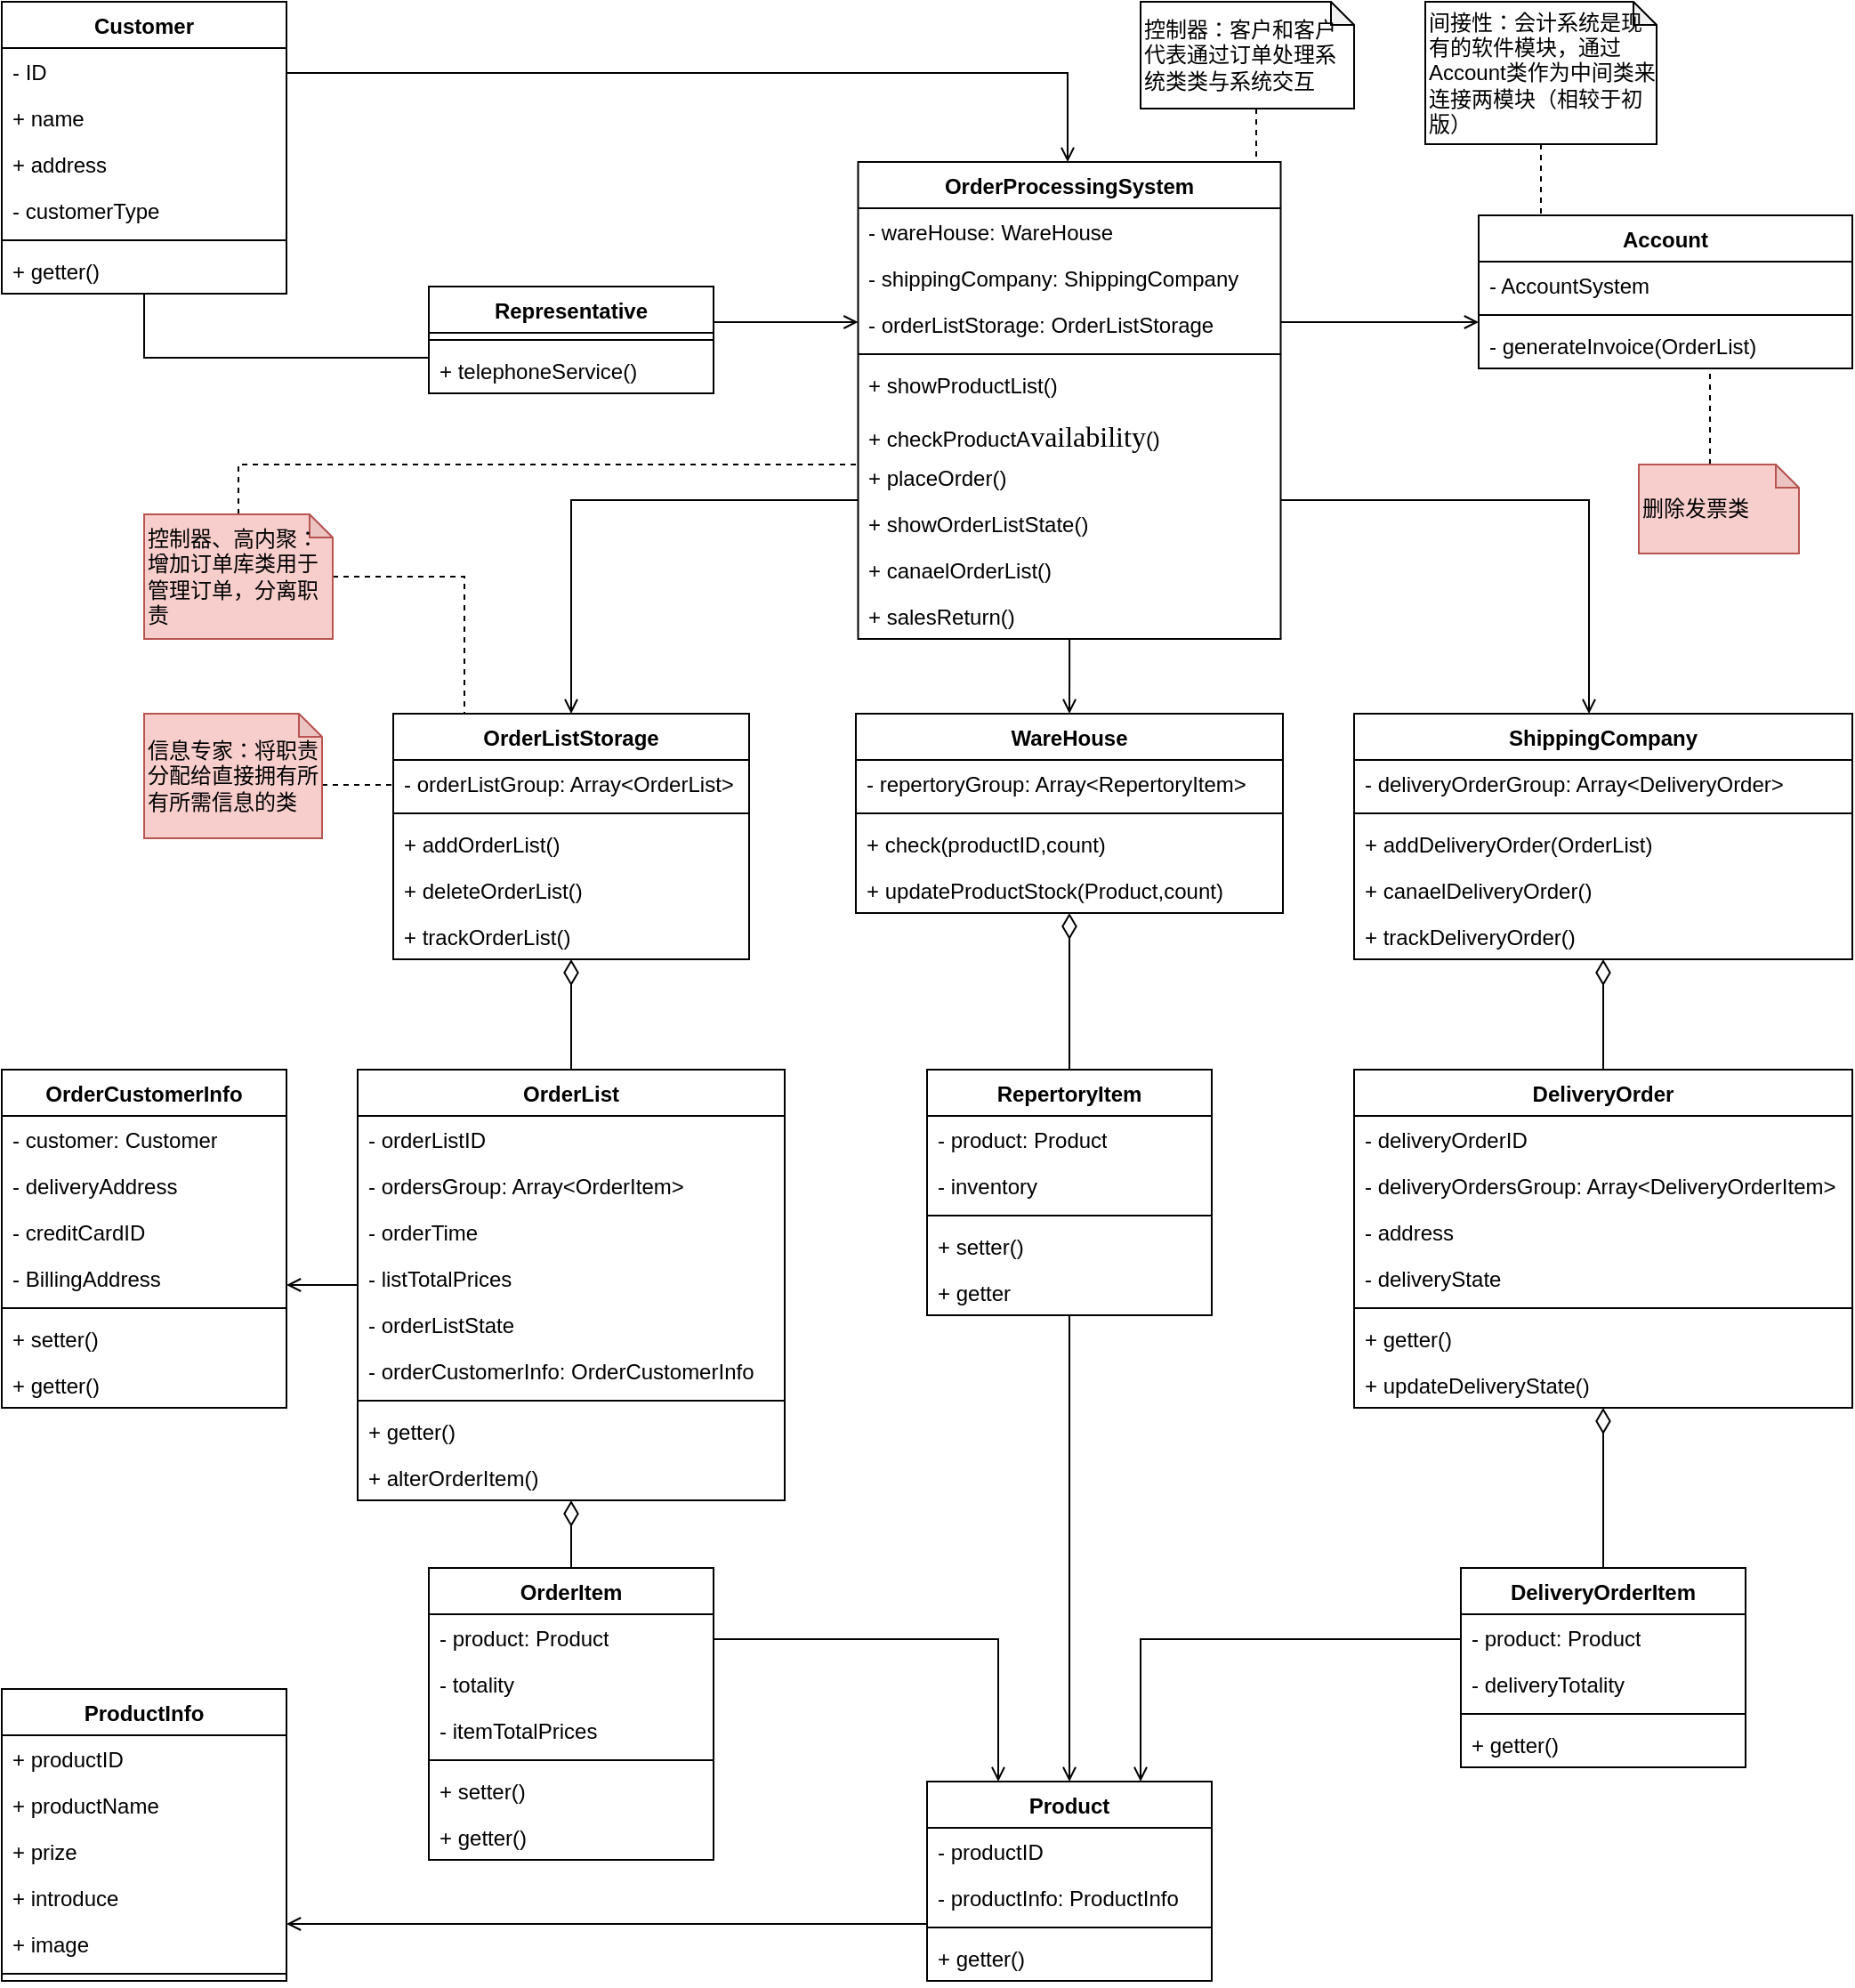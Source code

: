 <mxfile version="24.4.0" type="github">
  <diagram name="第 1 页" id="v9svsVmcO8N4FOGuuTbN">
    <mxGraphModel dx="1737" dy="948" grid="1" gridSize="10" guides="1" tooltips="1" connect="1" arrows="1" fold="1" page="1" pageScale="1" pageWidth="827" pageHeight="1169" math="0" shadow="0">
      <root>
        <mxCell id="0" />
        <mxCell id="1" parent="0" />
        <mxCell id="xuJ9BlfBvtNkO1Lh41zS-1" style="edgeStyle=orthogonalEdgeStyle;rounded=0;orthogonalLoop=1;jettySize=auto;html=1;endArrow=none;endFill=0;" parent="1" source="xuJ9BlfBvtNkO1Lh41zS-3" target="xuJ9BlfBvtNkO1Lh41zS-11" edge="1">
          <mxGeometry relative="1" as="geometry">
            <Array as="points">
              <mxPoint x="320" y="220" />
            </Array>
          </mxGeometry>
        </mxCell>
        <mxCell id="-KnkxOnLY3eX2Sgod2eS-25" style="edgeStyle=orthogonalEdgeStyle;rounded=0;orthogonalLoop=1;jettySize=auto;html=1;endArrow=open;endFill=0;" parent="1" source="xuJ9BlfBvtNkO1Lh41zS-3" target="xuJ9BlfBvtNkO1Lh41zS-102" edge="1">
          <mxGeometry relative="1" as="geometry">
            <Array as="points">
              <mxPoint x="839" y="60" />
            </Array>
          </mxGeometry>
        </mxCell>
        <mxCell id="xuJ9BlfBvtNkO1Lh41zS-3" value="Customer" style="swimlane;fontStyle=1;align=center;verticalAlign=top;childLayout=stackLayout;horizontal=1;startSize=26;horizontalStack=0;resizeParent=1;resizeParentMax=0;resizeLast=0;collapsible=1;marginBottom=0;whiteSpace=wrap;html=1;" parent="1" vertex="1">
          <mxGeometry x="240" y="20" width="160" height="164" as="geometry" />
        </mxCell>
        <mxCell id="xuJ9BlfBvtNkO1Lh41zS-4" value="- ID" style="text;strokeColor=none;fillColor=none;align=left;verticalAlign=top;spacingLeft=4;spacingRight=4;overflow=hidden;rotatable=0;points=[[0,0.5],[1,0.5]];portConstraint=eastwest;whiteSpace=wrap;html=1;" parent="xuJ9BlfBvtNkO1Lh41zS-3" vertex="1">
          <mxGeometry y="26" width="160" height="26" as="geometry" />
        </mxCell>
        <mxCell id="xuJ9BlfBvtNkO1Lh41zS-5" value="+ name" style="text;strokeColor=none;fillColor=none;align=left;verticalAlign=top;spacingLeft=4;spacingRight=4;overflow=hidden;rotatable=0;points=[[0,0.5],[1,0.5]];portConstraint=eastwest;whiteSpace=wrap;html=1;" parent="xuJ9BlfBvtNkO1Lh41zS-3" vertex="1">
          <mxGeometry y="52" width="160" height="26" as="geometry" />
        </mxCell>
        <mxCell id="xuJ9BlfBvtNkO1Lh41zS-6" value="+ address" style="text;strokeColor=none;fillColor=none;align=left;verticalAlign=top;spacingLeft=4;spacingRight=4;overflow=hidden;rotatable=0;points=[[0,0.5],[1,0.5]];portConstraint=eastwest;whiteSpace=wrap;html=1;" parent="xuJ9BlfBvtNkO1Lh41zS-3" vertex="1">
          <mxGeometry y="78" width="160" height="26" as="geometry" />
        </mxCell>
        <mxCell id="xuJ9BlfBvtNkO1Lh41zS-7" value="- customerType" style="text;strokeColor=none;fillColor=none;align=left;verticalAlign=top;spacingLeft=4;spacingRight=4;overflow=hidden;rotatable=0;points=[[0,0.5],[1,0.5]];portConstraint=eastwest;whiteSpace=wrap;html=1;" parent="xuJ9BlfBvtNkO1Lh41zS-3" vertex="1">
          <mxGeometry y="104" width="160" height="26" as="geometry" />
        </mxCell>
        <mxCell id="xuJ9BlfBvtNkO1Lh41zS-8" value="" style="line;strokeWidth=1;fillColor=none;align=left;verticalAlign=middle;spacingTop=-1;spacingLeft=3;spacingRight=3;rotatable=0;labelPosition=right;points=[];portConstraint=eastwest;strokeColor=inherit;" parent="xuJ9BlfBvtNkO1Lh41zS-3" vertex="1">
          <mxGeometry y="130" width="160" height="8" as="geometry" />
        </mxCell>
        <mxCell id="xuJ9BlfBvtNkO1Lh41zS-9" value="+ getter()" style="text;strokeColor=none;fillColor=none;align=left;verticalAlign=top;spacingLeft=4;spacingRight=4;overflow=hidden;rotatable=0;points=[[0,0.5],[1,0.5]];portConstraint=eastwest;whiteSpace=wrap;html=1;" parent="xuJ9BlfBvtNkO1Lh41zS-3" vertex="1">
          <mxGeometry y="138" width="160" height="26" as="geometry" />
        </mxCell>
        <mxCell id="xuJ9BlfBvtNkO1Lh41zS-10" style="edgeStyle=orthogonalEdgeStyle;rounded=0;orthogonalLoop=1;jettySize=auto;html=1;endArrow=open;endFill=0;" parent="1" source="xuJ9BlfBvtNkO1Lh41zS-11" target="xuJ9BlfBvtNkO1Lh41zS-102" edge="1">
          <mxGeometry relative="1" as="geometry">
            <Array as="points">
              <mxPoint x="690" y="200" />
              <mxPoint x="690" y="200" />
            </Array>
          </mxGeometry>
        </mxCell>
        <mxCell id="xuJ9BlfBvtNkO1Lh41zS-11" value="Representative" style="swimlane;fontStyle=1;align=center;verticalAlign=top;childLayout=stackLayout;horizontal=1;startSize=26;horizontalStack=0;resizeParent=1;resizeParentMax=0;resizeLast=0;collapsible=1;marginBottom=0;whiteSpace=wrap;html=1;" parent="1" vertex="1">
          <mxGeometry x="480" y="180" width="160" height="60" as="geometry" />
        </mxCell>
        <mxCell id="xuJ9BlfBvtNkO1Lh41zS-12" value="" style="line;strokeWidth=1;fillColor=none;align=left;verticalAlign=middle;spacingTop=-1;spacingLeft=3;spacingRight=3;rotatable=0;labelPosition=right;points=[];portConstraint=eastwest;strokeColor=inherit;" parent="xuJ9BlfBvtNkO1Lh41zS-11" vertex="1">
          <mxGeometry y="26" width="160" height="8" as="geometry" />
        </mxCell>
        <mxCell id="xuJ9BlfBvtNkO1Lh41zS-13" value="+ telephoneService()" style="text;strokeColor=none;fillColor=none;align=left;verticalAlign=top;spacingLeft=4;spacingRight=4;overflow=hidden;rotatable=0;points=[[0,0.5],[1,0.5]];portConstraint=eastwest;whiteSpace=wrap;html=1;" parent="xuJ9BlfBvtNkO1Lh41zS-11" vertex="1">
          <mxGeometry y="34" width="160" height="26" as="geometry" />
        </mxCell>
        <mxCell id="xuJ9BlfBvtNkO1Lh41zS-15" style="edgeStyle=orthogonalEdgeStyle;rounded=0;orthogonalLoop=1;jettySize=auto;html=1;endArrow=open;endFill=0;startSize=6;endSize=6;" parent="1" source="xuJ9BlfBvtNkO1Lh41zS-16" target="xuJ9BlfBvtNkO1Lh41zS-21" edge="1">
          <mxGeometry relative="1" as="geometry">
            <mxPoint x="770" y="416" as="targetPoint" />
            <Array as="points">
              <mxPoint x="670" y="1100" />
              <mxPoint x="670" y="1100" />
            </Array>
          </mxGeometry>
        </mxCell>
        <mxCell id="xuJ9BlfBvtNkO1Lh41zS-16" value="Product" style="swimlane;fontStyle=1;align=center;verticalAlign=top;childLayout=stackLayout;horizontal=1;startSize=26;horizontalStack=0;resizeParent=1;resizeParentMax=0;resizeLast=0;collapsible=1;marginBottom=0;whiteSpace=wrap;html=1;" parent="1" vertex="1">
          <mxGeometry x="760" y="1020" width="160" height="112" as="geometry" />
        </mxCell>
        <mxCell id="xuJ9BlfBvtNkO1Lh41zS-17" value="- productID" style="text;strokeColor=none;fillColor=none;align=left;verticalAlign=top;spacingLeft=4;spacingRight=4;overflow=hidden;rotatable=0;points=[[0,0.5],[1,0.5]];portConstraint=eastwest;whiteSpace=wrap;html=1;" parent="xuJ9BlfBvtNkO1Lh41zS-16" vertex="1">
          <mxGeometry y="26" width="160" height="26" as="geometry" />
        </mxCell>
        <mxCell id="xuJ9BlfBvtNkO1Lh41zS-18" value="- productInfo: ProductInfo" style="text;strokeColor=none;fillColor=none;align=left;verticalAlign=top;spacingLeft=4;spacingRight=4;overflow=hidden;rotatable=0;points=[[0,0.5],[1,0.5]];portConstraint=eastwest;whiteSpace=wrap;html=1;" parent="xuJ9BlfBvtNkO1Lh41zS-16" vertex="1">
          <mxGeometry y="52" width="160" height="26" as="geometry" />
        </mxCell>
        <mxCell id="xuJ9BlfBvtNkO1Lh41zS-19" value="" style="line;strokeWidth=1;fillColor=none;align=left;verticalAlign=middle;spacingTop=-1;spacingLeft=3;spacingRight=3;rotatable=0;labelPosition=right;points=[];portConstraint=eastwest;strokeColor=inherit;" parent="xuJ9BlfBvtNkO1Lh41zS-16" vertex="1">
          <mxGeometry y="78" width="160" height="8" as="geometry" />
        </mxCell>
        <mxCell id="xuJ9BlfBvtNkO1Lh41zS-20" value="+ getter()" style="text;strokeColor=none;fillColor=none;align=left;verticalAlign=top;spacingLeft=4;spacingRight=4;overflow=hidden;rotatable=0;points=[[0,0.5],[1,0.5]];portConstraint=eastwest;whiteSpace=wrap;html=1;" parent="xuJ9BlfBvtNkO1Lh41zS-16" vertex="1">
          <mxGeometry y="86" width="160" height="26" as="geometry" />
        </mxCell>
        <mxCell id="xuJ9BlfBvtNkO1Lh41zS-21" value="&lt;div style=&quot;text-align: left;&quot;&gt;&lt;span style=&quot;background-color: initial;&quot;&gt;ProductInfo&lt;/span&gt;&lt;/div&gt;" style="swimlane;fontStyle=1;align=center;verticalAlign=top;childLayout=stackLayout;horizontal=1;startSize=26;horizontalStack=0;resizeParent=1;resizeParentMax=0;resizeLast=0;collapsible=1;marginBottom=0;whiteSpace=wrap;html=1;" parent="1" vertex="1">
          <mxGeometry x="240" y="968" width="160" height="164" as="geometry" />
        </mxCell>
        <mxCell id="xuJ9BlfBvtNkO1Lh41zS-22" value="+ productID" style="text;strokeColor=none;fillColor=none;align=left;verticalAlign=top;spacingLeft=4;spacingRight=4;overflow=hidden;rotatable=0;points=[[0,0.5],[1,0.5]];portConstraint=eastwest;whiteSpace=wrap;html=1;" parent="xuJ9BlfBvtNkO1Lh41zS-21" vertex="1">
          <mxGeometry y="26" width="160" height="26" as="geometry" />
        </mxCell>
        <mxCell id="xuJ9BlfBvtNkO1Lh41zS-23" value="+ productName" style="text;strokeColor=none;fillColor=none;align=left;verticalAlign=top;spacingLeft=4;spacingRight=4;overflow=hidden;rotatable=0;points=[[0,0.5],[1,0.5]];portConstraint=eastwest;whiteSpace=wrap;html=1;" parent="xuJ9BlfBvtNkO1Lh41zS-21" vertex="1">
          <mxGeometry y="52" width="160" height="26" as="geometry" />
        </mxCell>
        <mxCell id="xuJ9BlfBvtNkO1Lh41zS-24" value="+ prize" style="text;strokeColor=none;fillColor=none;align=left;verticalAlign=top;spacingLeft=4;spacingRight=4;overflow=hidden;rotatable=0;points=[[0,0.5],[1,0.5]];portConstraint=eastwest;whiteSpace=wrap;html=1;" parent="xuJ9BlfBvtNkO1Lh41zS-21" vertex="1">
          <mxGeometry y="78" width="160" height="26" as="geometry" />
        </mxCell>
        <mxCell id="xuJ9BlfBvtNkO1Lh41zS-25" value="+ introduce" style="text;strokeColor=none;fillColor=none;align=left;verticalAlign=top;spacingLeft=4;spacingRight=4;overflow=hidden;rotatable=0;points=[[0,0.5],[1,0.5]];portConstraint=eastwest;whiteSpace=wrap;html=1;" parent="xuJ9BlfBvtNkO1Lh41zS-21" vertex="1">
          <mxGeometry y="104" width="160" height="26" as="geometry" />
        </mxCell>
        <mxCell id="xuJ9BlfBvtNkO1Lh41zS-26" value="+ image" style="text;strokeColor=none;fillColor=none;align=left;verticalAlign=top;spacingLeft=4;spacingRight=4;overflow=hidden;rotatable=0;points=[[0,0.5],[1,0.5]];portConstraint=eastwest;whiteSpace=wrap;html=1;" parent="xuJ9BlfBvtNkO1Lh41zS-21" vertex="1">
          <mxGeometry y="130" width="160" height="26" as="geometry" />
        </mxCell>
        <mxCell id="xuJ9BlfBvtNkO1Lh41zS-27" value="" style="line;strokeWidth=1;fillColor=none;align=left;verticalAlign=middle;spacingTop=-1;spacingLeft=3;spacingRight=3;rotatable=0;labelPosition=right;points=[];portConstraint=eastwest;strokeColor=inherit;" parent="xuJ9BlfBvtNkO1Lh41zS-21" vertex="1">
          <mxGeometry y="156" width="160" height="8" as="geometry" />
        </mxCell>
        <mxCell id="xuJ9BlfBvtNkO1Lh41zS-28" style="edgeStyle=orthogonalEdgeStyle;rounded=0;orthogonalLoop=1;jettySize=auto;html=1;entryX=0.5;entryY=0;entryDx=0;entryDy=0;endArrow=none;endFill=0;startArrow=diamondThin;startFill=0;targetPerimeterSpacing=0;sourcePerimeterSpacing=0;endSize=6;startSize=12;" parent="1" source="xuJ9BlfBvtNkO1Lh41zS-30" target="xuJ9BlfBvtNkO1Lh41zS-41" edge="1">
          <mxGeometry relative="1" as="geometry" />
        </mxCell>
        <mxCell id="xuJ9BlfBvtNkO1Lh41zS-29" style="edgeStyle=orthogonalEdgeStyle;rounded=0;orthogonalLoop=1;jettySize=auto;html=1;endArrow=open;endFill=0;" parent="1" source="xuJ9BlfBvtNkO1Lh41zS-30" target="xuJ9BlfBvtNkO1Lh41zS-48" edge="1">
          <mxGeometry relative="1" as="geometry">
            <Array as="points">
              <mxPoint x="440" y="715" />
              <mxPoint x="440" y="715" />
            </Array>
          </mxGeometry>
        </mxCell>
        <mxCell id="xuJ9BlfBvtNkO1Lh41zS-30" value="OrderList" style="swimlane;fontStyle=1;align=center;verticalAlign=top;childLayout=stackLayout;horizontal=1;startSize=26;horizontalStack=0;resizeParent=1;resizeParentMax=0;resizeLast=0;collapsible=1;marginBottom=0;whiteSpace=wrap;html=1;" parent="1" vertex="1">
          <mxGeometry x="440" y="620" width="240" height="242" as="geometry" />
        </mxCell>
        <mxCell id="xuJ9BlfBvtNkO1Lh41zS-31" value="- orderListID" style="text;strokeColor=none;fillColor=none;align=left;verticalAlign=top;spacingLeft=4;spacingRight=4;overflow=hidden;rotatable=0;points=[[0,0.5],[1,0.5]];portConstraint=eastwest;whiteSpace=wrap;html=1;" parent="xuJ9BlfBvtNkO1Lh41zS-30" vertex="1">
          <mxGeometry y="26" width="240" height="26" as="geometry" />
        </mxCell>
        <mxCell id="xuJ9BlfBvtNkO1Lh41zS-32" value="- ordersGroup: Array&amp;lt;OrderItem&amp;gt;" style="text;strokeColor=none;fillColor=none;align=left;verticalAlign=top;spacingLeft=4;spacingRight=4;overflow=hidden;rotatable=0;points=[[0,0.5],[1,0.5]];portConstraint=eastwest;whiteSpace=wrap;html=1;" parent="xuJ9BlfBvtNkO1Lh41zS-30" vertex="1">
          <mxGeometry y="52" width="240" height="26" as="geometry" />
        </mxCell>
        <mxCell id="xuJ9BlfBvtNkO1Lh41zS-33" value="- orderTime" style="text;strokeColor=none;fillColor=none;align=left;verticalAlign=top;spacingLeft=4;spacingRight=4;overflow=hidden;rotatable=0;points=[[0,0.5],[1,0.5]];portConstraint=eastwest;whiteSpace=wrap;html=1;" parent="xuJ9BlfBvtNkO1Lh41zS-30" vertex="1">
          <mxGeometry y="78" width="240" height="26" as="geometry" />
        </mxCell>
        <mxCell id="xuJ9BlfBvtNkO1Lh41zS-34" value="- listTotalPrices" style="text;strokeColor=none;fillColor=none;align=left;verticalAlign=top;spacingLeft=4;spacingRight=4;overflow=hidden;rotatable=0;points=[[0,0.5],[1,0.5]];portConstraint=eastwest;whiteSpace=wrap;html=1;" parent="xuJ9BlfBvtNkO1Lh41zS-30" vertex="1">
          <mxGeometry y="104" width="240" height="26" as="geometry" />
        </mxCell>
        <mxCell id="xuJ9BlfBvtNkO1Lh41zS-35" value="- orderListState" style="text;strokeColor=none;fillColor=none;align=left;verticalAlign=top;spacingLeft=4;spacingRight=4;overflow=hidden;rotatable=0;points=[[0,0.5],[1,0.5]];portConstraint=eastwest;whiteSpace=wrap;html=1;" parent="xuJ9BlfBvtNkO1Lh41zS-30" vertex="1">
          <mxGeometry y="130" width="240" height="26" as="geometry" />
        </mxCell>
        <mxCell id="xuJ9BlfBvtNkO1Lh41zS-36" value="- orderCustomerInfo: OrderCustomerInfo" style="text;strokeColor=none;fillColor=none;align=left;verticalAlign=top;spacingLeft=4;spacingRight=4;overflow=hidden;rotatable=0;points=[[0,0.5],[1,0.5]];portConstraint=eastwest;whiteSpace=wrap;html=1;" parent="xuJ9BlfBvtNkO1Lh41zS-30" vertex="1">
          <mxGeometry y="156" width="240" height="26" as="geometry" />
        </mxCell>
        <mxCell id="xuJ9BlfBvtNkO1Lh41zS-37" value="" style="line;strokeWidth=1;fillColor=none;align=left;verticalAlign=middle;spacingTop=-1;spacingLeft=3;spacingRight=3;rotatable=0;labelPosition=right;points=[];portConstraint=eastwest;strokeColor=inherit;" parent="xuJ9BlfBvtNkO1Lh41zS-30" vertex="1">
          <mxGeometry y="182" width="240" height="8" as="geometry" />
        </mxCell>
        <mxCell id="xuJ9BlfBvtNkO1Lh41zS-38" value="+ getter()" style="text;strokeColor=none;fillColor=none;align=left;verticalAlign=top;spacingLeft=4;spacingRight=4;overflow=hidden;rotatable=0;points=[[0,0.5],[1,0.5]];portConstraint=eastwest;whiteSpace=wrap;html=1;" parent="xuJ9BlfBvtNkO1Lh41zS-30" vertex="1">
          <mxGeometry y="190" width="240" height="26" as="geometry" />
        </mxCell>
        <mxCell id="xuJ9BlfBvtNkO1Lh41zS-39" value="+ alterOrderItem()" style="text;strokeColor=none;fillColor=none;align=left;verticalAlign=top;spacingLeft=4;spacingRight=4;overflow=hidden;rotatable=0;points=[[0,0.5],[1,0.5]];portConstraint=eastwest;whiteSpace=wrap;html=1;" parent="xuJ9BlfBvtNkO1Lh41zS-30" vertex="1">
          <mxGeometry y="216" width="240" height="26" as="geometry" />
        </mxCell>
        <mxCell id="xuJ9BlfBvtNkO1Lh41zS-40" style="edgeStyle=orthogonalEdgeStyle;rounded=0;orthogonalLoop=1;jettySize=auto;html=1;endArrow=open;endFill=0;" parent="1" source="xuJ9BlfBvtNkO1Lh41zS-41" target="xuJ9BlfBvtNkO1Lh41zS-16" edge="1">
          <mxGeometry relative="1" as="geometry">
            <Array as="points">
              <mxPoint x="800" y="940" />
            </Array>
          </mxGeometry>
        </mxCell>
        <mxCell id="xuJ9BlfBvtNkO1Lh41zS-41" value="OrderItem" style="swimlane;fontStyle=1;align=center;verticalAlign=top;childLayout=stackLayout;horizontal=1;startSize=26;horizontalStack=0;resizeParent=1;resizeParentMax=0;resizeLast=0;collapsible=1;marginBottom=0;whiteSpace=wrap;html=1;" parent="1" vertex="1">
          <mxGeometry x="480" y="900" width="160" height="164" as="geometry" />
        </mxCell>
        <mxCell id="xuJ9BlfBvtNkO1Lh41zS-42" value="- product: Product" style="text;strokeColor=none;fillColor=none;align=left;verticalAlign=top;spacingLeft=4;spacingRight=4;overflow=hidden;rotatable=0;points=[[0,0.5],[1,0.5]];portConstraint=eastwest;whiteSpace=wrap;html=1;" parent="xuJ9BlfBvtNkO1Lh41zS-41" vertex="1">
          <mxGeometry y="26" width="160" height="26" as="geometry" />
        </mxCell>
        <mxCell id="xuJ9BlfBvtNkO1Lh41zS-43" value="-&amp;nbsp;totality" style="text;strokeColor=none;fillColor=none;align=left;verticalAlign=top;spacingLeft=4;spacingRight=4;overflow=hidden;rotatable=0;points=[[0,0.5],[1,0.5]];portConstraint=eastwest;whiteSpace=wrap;html=1;" parent="xuJ9BlfBvtNkO1Lh41zS-41" vertex="1">
          <mxGeometry y="52" width="160" height="26" as="geometry" />
        </mxCell>
        <mxCell id="xuJ9BlfBvtNkO1Lh41zS-44" value="- itemTotalPrices" style="text;strokeColor=none;fillColor=none;align=left;verticalAlign=top;spacingLeft=4;spacingRight=4;overflow=hidden;rotatable=0;points=[[0,0.5],[1,0.5]];portConstraint=eastwest;whiteSpace=wrap;html=1;" parent="xuJ9BlfBvtNkO1Lh41zS-41" vertex="1">
          <mxGeometry y="78" width="160" height="26" as="geometry" />
        </mxCell>
        <mxCell id="xuJ9BlfBvtNkO1Lh41zS-45" value="" style="line;strokeWidth=1;fillColor=none;align=left;verticalAlign=middle;spacingTop=-1;spacingLeft=3;spacingRight=3;rotatable=0;labelPosition=right;points=[];portConstraint=eastwest;strokeColor=inherit;" parent="xuJ9BlfBvtNkO1Lh41zS-41" vertex="1">
          <mxGeometry y="104" width="160" height="8" as="geometry" />
        </mxCell>
        <mxCell id="xuJ9BlfBvtNkO1Lh41zS-46" value="+ setter()" style="text;strokeColor=none;fillColor=none;align=left;verticalAlign=top;spacingLeft=4;spacingRight=4;overflow=hidden;rotatable=0;points=[[0,0.5],[1,0.5]];portConstraint=eastwest;whiteSpace=wrap;html=1;" parent="xuJ9BlfBvtNkO1Lh41zS-41" vertex="1">
          <mxGeometry y="112" width="160" height="26" as="geometry" />
        </mxCell>
        <mxCell id="xuJ9BlfBvtNkO1Lh41zS-47" value="+ getter()" style="text;strokeColor=none;fillColor=none;align=left;verticalAlign=top;spacingLeft=4;spacingRight=4;overflow=hidden;rotatable=0;points=[[0,0.5],[1,0.5]];portConstraint=eastwest;whiteSpace=wrap;html=1;" parent="xuJ9BlfBvtNkO1Lh41zS-41" vertex="1">
          <mxGeometry y="138" width="160" height="26" as="geometry" />
        </mxCell>
        <mxCell id="xuJ9BlfBvtNkO1Lh41zS-48" value="&lt;span style=&quot;text-align: left;&quot;&gt;OrderCustomerInfo&lt;/span&gt;" style="swimlane;fontStyle=1;align=center;verticalAlign=top;childLayout=stackLayout;horizontal=1;startSize=26;horizontalStack=0;resizeParent=1;resizeParentMax=0;resizeLast=0;collapsible=1;marginBottom=0;whiteSpace=wrap;html=1;" parent="1" vertex="1">
          <mxGeometry x="240" y="620" width="160" height="190" as="geometry" />
        </mxCell>
        <mxCell id="xuJ9BlfBvtNkO1Lh41zS-49" value="- customer: Customer" style="text;strokeColor=none;fillColor=none;align=left;verticalAlign=top;spacingLeft=4;spacingRight=4;overflow=hidden;rotatable=0;points=[[0,0.5],[1,0.5]];portConstraint=eastwest;whiteSpace=wrap;html=1;" parent="xuJ9BlfBvtNkO1Lh41zS-48" vertex="1">
          <mxGeometry y="26" width="160" height="26" as="geometry" />
        </mxCell>
        <mxCell id="xuJ9BlfBvtNkO1Lh41zS-50" value="- deliveryAddress" style="text;strokeColor=none;fillColor=none;align=left;verticalAlign=top;spacingLeft=4;spacingRight=4;overflow=hidden;rotatable=0;points=[[0,0.5],[1,0.5]];portConstraint=eastwest;whiteSpace=wrap;html=1;" parent="xuJ9BlfBvtNkO1Lh41zS-48" vertex="1">
          <mxGeometry y="52" width="160" height="26" as="geometry" />
        </mxCell>
        <mxCell id="xuJ9BlfBvtNkO1Lh41zS-51" value="- creditCardID" style="text;strokeColor=none;fillColor=none;align=left;verticalAlign=top;spacingLeft=4;spacingRight=4;overflow=hidden;rotatable=0;points=[[0,0.5],[1,0.5]];portConstraint=eastwest;whiteSpace=wrap;html=1;" parent="xuJ9BlfBvtNkO1Lh41zS-48" vertex="1">
          <mxGeometry y="78" width="160" height="26" as="geometry" />
        </mxCell>
        <mxCell id="xuJ9BlfBvtNkO1Lh41zS-52" value="- BillingAddress" style="text;strokeColor=none;fillColor=none;align=left;verticalAlign=top;spacingLeft=4;spacingRight=4;overflow=hidden;rotatable=0;points=[[0,0.5],[1,0.5]];portConstraint=eastwest;whiteSpace=wrap;html=1;" parent="xuJ9BlfBvtNkO1Lh41zS-48" vertex="1">
          <mxGeometry y="104" width="160" height="26" as="geometry" />
        </mxCell>
        <mxCell id="xuJ9BlfBvtNkO1Lh41zS-53" value="" style="line;strokeWidth=1;fillColor=none;align=left;verticalAlign=middle;spacingTop=-1;spacingLeft=3;spacingRight=3;rotatable=0;labelPosition=right;points=[];portConstraint=eastwest;strokeColor=inherit;" parent="xuJ9BlfBvtNkO1Lh41zS-48" vertex="1">
          <mxGeometry y="130" width="160" height="8" as="geometry" />
        </mxCell>
        <mxCell id="xuJ9BlfBvtNkO1Lh41zS-54" value="+ setter()" style="text;strokeColor=none;fillColor=none;align=left;verticalAlign=top;spacingLeft=4;spacingRight=4;overflow=hidden;rotatable=0;points=[[0,0.5],[1,0.5]];portConstraint=eastwest;whiteSpace=wrap;html=1;" parent="xuJ9BlfBvtNkO1Lh41zS-48" vertex="1">
          <mxGeometry y="138" width="160" height="26" as="geometry" />
        </mxCell>
        <mxCell id="xuJ9BlfBvtNkO1Lh41zS-55" value="+ getter()" style="text;strokeColor=none;fillColor=none;align=left;verticalAlign=top;spacingLeft=4;spacingRight=4;overflow=hidden;rotatable=0;points=[[0,0.5],[1,0.5]];portConstraint=eastwest;whiteSpace=wrap;html=1;" parent="xuJ9BlfBvtNkO1Lh41zS-48" vertex="1">
          <mxGeometry y="164" width="160" height="26" as="geometry" />
        </mxCell>
        <mxCell id="xuJ9BlfBvtNkO1Lh41zS-56" style="edgeStyle=orthogonalEdgeStyle;rounded=0;orthogonalLoop=1;jettySize=auto;html=1;endArrow=none;endFill=0;entryX=0.5;entryY=0;entryDx=0;entryDy=0;startArrow=diamondThin;startFill=0;startSize=12;" parent="1" source="xuJ9BlfBvtNkO1Lh41zS-57" target="xuJ9BlfBvtNkO1Lh41zS-63" edge="1">
          <mxGeometry relative="1" as="geometry">
            <Array as="points">
              <mxPoint x="840" y="580" />
              <mxPoint x="840" y="580" />
            </Array>
          </mxGeometry>
        </mxCell>
        <mxCell id="xuJ9BlfBvtNkO1Lh41zS-57" value="WareHouse" style="swimlane;fontStyle=1;align=center;verticalAlign=top;childLayout=stackLayout;horizontal=1;startSize=26;horizontalStack=0;resizeParent=1;resizeParentMax=0;resizeLast=0;collapsible=1;marginBottom=0;whiteSpace=wrap;html=1;" parent="1" vertex="1">
          <mxGeometry x="720" y="420" width="240" height="112" as="geometry" />
        </mxCell>
        <mxCell id="xuJ9BlfBvtNkO1Lh41zS-58" value="- repertoryGroup: Array&amp;lt;RepertoryItem&amp;gt;&amp;nbsp;" style="text;strokeColor=none;fillColor=none;align=left;verticalAlign=top;spacingLeft=4;spacingRight=4;overflow=hidden;rotatable=0;points=[[0,0.5],[1,0.5]];portConstraint=eastwest;whiteSpace=wrap;html=1;" parent="xuJ9BlfBvtNkO1Lh41zS-57" vertex="1">
          <mxGeometry y="26" width="240" height="26" as="geometry" />
        </mxCell>
        <mxCell id="xuJ9BlfBvtNkO1Lh41zS-59" value="" style="line;strokeWidth=1;fillColor=none;align=left;verticalAlign=middle;spacingTop=-1;spacingLeft=3;spacingRight=3;rotatable=0;labelPosition=right;points=[];portConstraint=eastwest;strokeColor=inherit;" parent="xuJ9BlfBvtNkO1Lh41zS-57" vertex="1">
          <mxGeometry y="52" width="240" height="8" as="geometry" />
        </mxCell>
        <mxCell id="xuJ9BlfBvtNkO1Lh41zS-60" value="+ check(productID,count)" style="text;strokeColor=none;fillColor=none;align=left;verticalAlign=top;spacingLeft=4;spacingRight=4;overflow=hidden;rotatable=0;points=[[0,0.5],[1,0.5]];portConstraint=eastwest;whiteSpace=wrap;html=1;" parent="xuJ9BlfBvtNkO1Lh41zS-57" vertex="1">
          <mxGeometry y="60" width="240" height="26" as="geometry" />
        </mxCell>
        <mxCell id="xuJ9BlfBvtNkO1Lh41zS-61" value="+ updateProductStock(Product,count)" style="text;strokeColor=none;fillColor=none;align=left;verticalAlign=top;spacingLeft=4;spacingRight=4;overflow=hidden;rotatable=0;points=[[0,0.5],[1,0.5]];portConstraint=eastwest;whiteSpace=wrap;html=1;" parent="xuJ9BlfBvtNkO1Lh41zS-57" vertex="1">
          <mxGeometry y="86" width="240" height="26" as="geometry" />
        </mxCell>
        <mxCell id="xuJ9BlfBvtNkO1Lh41zS-62" style="edgeStyle=orthogonalEdgeStyle;rounded=0;orthogonalLoop=1;jettySize=auto;html=1;endArrow=open;endFill=0;" parent="1" source="xuJ9BlfBvtNkO1Lh41zS-63" target="xuJ9BlfBvtNkO1Lh41zS-16" edge="1">
          <mxGeometry relative="1" as="geometry">
            <Array as="points">
              <mxPoint x="840" y="950" />
            </Array>
          </mxGeometry>
        </mxCell>
        <mxCell id="xuJ9BlfBvtNkO1Lh41zS-63" value="RepertoryItem" style="swimlane;fontStyle=1;align=center;verticalAlign=top;childLayout=stackLayout;horizontal=1;startSize=26;horizontalStack=0;resizeParent=1;resizeParentMax=0;resizeLast=0;collapsible=1;marginBottom=0;whiteSpace=wrap;html=1;" parent="1" vertex="1">
          <mxGeometry x="760" y="620" width="160" height="138" as="geometry">
            <mxRectangle x="610" y="420" width="120" height="30" as="alternateBounds" />
          </mxGeometry>
        </mxCell>
        <mxCell id="xuJ9BlfBvtNkO1Lh41zS-64" value="- product: Product" style="text;strokeColor=none;fillColor=none;align=left;verticalAlign=top;spacingLeft=4;spacingRight=4;overflow=hidden;rotatable=0;points=[[0,0.5],[1,0.5]];portConstraint=eastwest;whiteSpace=wrap;html=1;" parent="xuJ9BlfBvtNkO1Lh41zS-63" vertex="1">
          <mxGeometry y="26" width="160" height="26" as="geometry" />
        </mxCell>
        <mxCell id="xuJ9BlfBvtNkO1Lh41zS-65" value="-&amp;nbsp;&lt;span style=&quot;background-color: initial;&quot;&gt;inventory&lt;/span&gt;" style="text;strokeColor=none;fillColor=none;align=left;verticalAlign=top;spacingLeft=4;spacingRight=4;overflow=hidden;rotatable=0;points=[[0,0.5],[1,0.5]];portConstraint=eastwest;whiteSpace=wrap;html=1;" parent="xuJ9BlfBvtNkO1Lh41zS-63" vertex="1">
          <mxGeometry y="52" width="160" height="26" as="geometry" />
        </mxCell>
        <mxCell id="xuJ9BlfBvtNkO1Lh41zS-66" value="" style="line;strokeWidth=1;fillColor=none;align=left;verticalAlign=middle;spacingTop=-1;spacingLeft=3;spacingRight=3;rotatable=0;labelPosition=right;points=[];portConstraint=eastwest;strokeColor=inherit;" parent="xuJ9BlfBvtNkO1Lh41zS-63" vertex="1">
          <mxGeometry y="78" width="160" height="8" as="geometry" />
        </mxCell>
        <mxCell id="xuJ9BlfBvtNkO1Lh41zS-67" value="+ setter()" style="text;strokeColor=none;fillColor=none;align=left;verticalAlign=top;spacingLeft=4;spacingRight=4;overflow=hidden;rotatable=0;points=[[0,0.5],[1,0.5]];portConstraint=eastwest;whiteSpace=wrap;html=1;" parent="xuJ9BlfBvtNkO1Lh41zS-63" vertex="1">
          <mxGeometry y="86" width="160" height="26" as="geometry" />
        </mxCell>
        <mxCell id="xuJ9BlfBvtNkO1Lh41zS-68" value="+ getter" style="text;strokeColor=none;fillColor=none;align=left;verticalAlign=top;spacingLeft=4;spacingRight=4;overflow=hidden;rotatable=0;points=[[0,0.5],[1,0.5]];portConstraint=eastwest;whiteSpace=wrap;html=1;" parent="xuJ9BlfBvtNkO1Lh41zS-63" vertex="1">
          <mxGeometry y="112" width="160" height="26" as="geometry" />
        </mxCell>
        <mxCell id="xuJ9BlfBvtNkO1Lh41zS-69" style="edgeStyle=orthogonalEdgeStyle;rounded=0;orthogonalLoop=1;jettySize=auto;html=1;endArrow=none;endFill=0;startArrow=diamondThin;startFill=0;endSize=6;startSize=12;" parent="1" source="xuJ9BlfBvtNkO1Lh41zS-70" target="xuJ9BlfBvtNkO1Lh41zS-79" edge="1">
          <mxGeometry relative="1" as="geometry" />
        </mxCell>
        <mxCell id="xuJ9BlfBvtNkO1Lh41zS-70" value="DeliveryOrder" style="swimlane;fontStyle=1;align=center;verticalAlign=top;childLayout=stackLayout;horizontal=1;startSize=26;horizontalStack=0;resizeParent=1;resizeParentMax=0;resizeLast=0;collapsible=1;marginBottom=0;whiteSpace=wrap;html=1;" parent="1" vertex="1">
          <mxGeometry x="1000" y="620" width="280" height="190" as="geometry" />
        </mxCell>
        <mxCell id="xuJ9BlfBvtNkO1Lh41zS-71" value="- deliveryOrderID" style="text;strokeColor=none;fillColor=none;align=left;verticalAlign=top;spacingLeft=4;spacingRight=4;overflow=hidden;rotatable=0;points=[[0,0.5],[1,0.5]];portConstraint=eastwest;whiteSpace=wrap;html=1;" parent="xuJ9BlfBvtNkO1Lh41zS-70" vertex="1">
          <mxGeometry y="26" width="280" height="26" as="geometry" />
        </mxCell>
        <mxCell id="xuJ9BlfBvtNkO1Lh41zS-72" value="- deliveryOrdersGroup: Array&amp;lt;DeliveryOrderItem&amp;gt;" style="text;strokeColor=none;fillColor=none;align=left;verticalAlign=top;spacingLeft=4;spacingRight=4;overflow=hidden;rotatable=0;points=[[0,0.5],[1,0.5]];portConstraint=eastwest;whiteSpace=wrap;html=1;" parent="xuJ9BlfBvtNkO1Lh41zS-70" vertex="1">
          <mxGeometry y="52" width="280" height="26" as="geometry" />
        </mxCell>
        <mxCell id="xuJ9BlfBvtNkO1Lh41zS-73" value="- address" style="text;strokeColor=none;fillColor=none;align=left;verticalAlign=top;spacingLeft=4;spacingRight=4;overflow=hidden;rotatable=0;points=[[0,0.5],[1,0.5]];portConstraint=eastwest;whiteSpace=wrap;html=1;" parent="xuJ9BlfBvtNkO1Lh41zS-70" vertex="1">
          <mxGeometry y="78" width="280" height="26" as="geometry" />
        </mxCell>
        <mxCell id="xuJ9BlfBvtNkO1Lh41zS-74" value="- deliveryState" style="text;strokeColor=none;fillColor=none;align=left;verticalAlign=top;spacingLeft=4;spacingRight=4;overflow=hidden;rotatable=0;points=[[0,0.5],[1,0.5]];portConstraint=eastwest;whiteSpace=wrap;html=1;" parent="xuJ9BlfBvtNkO1Lh41zS-70" vertex="1">
          <mxGeometry y="104" width="280" height="26" as="geometry" />
        </mxCell>
        <mxCell id="xuJ9BlfBvtNkO1Lh41zS-75" value="" style="line;strokeWidth=1;fillColor=none;align=left;verticalAlign=middle;spacingTop=-1;spacingLeft=3;spacingRight=3;rotatable=0;labelPosition=right;points=[];portConstraint=eastwest;strokeColor=inherit;" parent="xuJ9BlfBvtNkO1Lh41zS-70" vertex="1">
          <mxGeometry y="130" width="280" height="8" as="geometry" />
        </mxCell>
        <mxCell id="xuJ9BlfBvtNkO1Lh41zS-76" value="+ getter()" style="text;strokeColor=none;fillColor=none;align=left;verticalAlign=top;spacingLeft=4;spacingRight=4;overflow=hidden;rotatable=0;points=[[0,0.5],[1,0.5]];portConstraint=eastwest;whiteSpace=wrap;html=1;" parent="xuJ9BlfBvtNkO1Lh41zS-70" vertex="1">
          <mxGeometry y="138" width="280" height="26" as="geometry" />
        </mxCell>
        <mxCell id="xuJ9BlfBvtNkO1Lh41zS-77" value="+ updateDeliveryState()" style="text;strokeColor=none;fillColor=none;align=left;verticalAlign=top;spacingLeft=4;spacingRight=4;overflow=hidden;rotatable=0;points=[[0,0.5],[1,0.5]];portConstraint=eastwest;whiteSpace=wrap;html=1;" parent="xuJ9BlfBvtNkO1Lh41zS-70" vertex="1">
          <mxGeometry y="164" width="280" height="26" as="geometry" />
        </mxCell>
        <mxCell id="xuJ9BlfBvtNkO1Lh41zS-78" style="edgeStyle=orthogonalEdgeStyle;rounded=0;orthogonalLoop=1;jettySize=auto;html=1;endArrow=open;endFill=0;" parent="1" source="xuJ9BlfBvtNkO1Lh41zS-79" target="xuJ9BlfBvtNkO1Lh41zS-16" edge="1">
          <mxGeometry relative="1" as="geometry">
            <Array as="points">
              <mxPoint x="880" y="940" />
            </Array>
          </mxGeometry>
        </mxCell>
        <mxCell id="xuJ9BlfBvtNkO1Lh41zS-79" value="DeliveryOrderItem" style="swimlane;fontStyle=1;align=center;verticalAlign=top;childLayout=stackLayout;horizontal=1;startSize=26;horizontalStack=0;resizeParent=1;resizeParentMax=0;resizeLast=0;collapsible=1;marginBottom=0;whiteSpace=wrap;html=1;" parent="1" vertex="1">
          <mxGeometry x="1060" y="900" width="160" height="112" as="geometry" />
        </mxCell>
        <mxCell id="xuJ9BlfBvtNkO1Lh41zS-80" value="- product: Product" style="text;strokeColor=none;fillColor=none;align=left;verticalAlign=top;spacingLeft=4;spacingRight=4;overflow=hidden;rotatable=0;points=[[0,0.5],[1,0.5]];portConstraint=eastwest;whiteSpace=wrap;html=1;" parent="xuJ9BlfBvtNkO1Lh41zS-79" vertex="1">
          <mxGeometry y="26" width="160" height="26" as="geometry" />
        </mxCell>
        <mxCell id="xuJ9BlfBvtNkO1Lh41zS-81" value="- deliveryTotality" style="text;strokeColor=none;fillColor=none;align=left;verticalAlign=top;spacingLeft=4;spacingRight=4;overflow=hidden;rotatable=0;points=[[0,0.5],[1,0.5]];portConstraint=eastwest;whiteSpace=wrap;html=1;" parent="xuJ9BlfBvtNkO1Lh41zS-79" vertex="1">
          <mxGeometry y="52" width="160" height="26" as="geometry" />
        </mxCell>
        <mxCell id="xuJ9BlfBvtNkO1Lh41zS-82" value="" style="line;strokeWidth=1;fillColor=none;align=left;verticalAlign=middle;spacingTop=-1;spacingLeft=3;spacingRight=3;rotatable=0;labelPosition=right;points=[];portConstraint=eastwest;strokeColor=inherit;" parent="xuJ9BlfBvtNkO1Lh41zS-79" vertex="1">
          <mxGeometry y="78" width="160" height="8" as="geometry" />
        </mxCell>
        <mxCell id="-KnkxOnLY3eX2Sgod2eS-37" value="+ getter()" style="text;strokeColor=none;fillColor=none;align=left;verticalAlign=top;spacingLeft=4;spacingRight=4;overflow=hidden;rotatable=0;points=[[0,0.5],[1,0.5]];portConstraint=eastwest;whiteSpace=wrap;html=1;" parent="xuJ9BlfBvtNkO1Lh41zS-79" vertex="1">
          <mxGeometry y="86" width="160" height="26" as="geometry" />
        </mxCell>
        <mxCell id="xuJ9BlfBvtNkO1Lh41zS-90" style="edgeStyle=orthogonalEdgeStyle;rounded=0;orthogonalLoop=1;jettySize=auto;html=1;endArrow=none;endFill=0;startArrow=diamondThin;startFill=0;startSize=12;" parent="1" source="xuJ9BlfBvtNkO1Lh41zS-91" target="xuJ9BlfBvtNkO1Lh41zS-70" edge="1">
          <mxGeometry relative="1" as="geometry" />
        </mxCell>
        <mxCell id="xuJ9BlfBvtNkO1Lh41zS-91" value="ShippingCompany" style="swimlane;fontStyle=1;align=center;verticalAlign=top;childLayout=stackLayout;horizontal=1;startSize=26;horizontalStack=0;resizeParent=1;resizeParentMax=0;resizeLast=0;collapsible=1;marginBottom=0;whiteSpace=wrap;html=1;" parent="1" vertex="1">
          <mxGeometry x="1000" y="420" width="280" height="138" as="geometry" />
        </mxCell>
        <mxCell id="xuJ9BlfBvtNkO1Lh41zS-92" value="- deliveryOrderGroup: Array&amp;lt;DeliveryOrder&amp;gt;" style="text;strokeColor=none;fillColor=none;align=left;verticalAlign=top;spacingLeft=4;spacingRight=4;overflow=hidden;rotatable=0;points=[[0,0.5],[1,0.5]];portConstraint=eastwest;whiteSpace=wrap;html=1;" parent="xuJ9BlfBvtNkO1Lh41zS-91" vertex="1">
          <mxGeometry y="26" width="280" height="26" as="geometry" />
        </mxCell>
        <mxCell id="xuJ9BlfBvtNkO1Lh41zS-93" value="" style="line;strokeWidth=1;fillColor=none;align=left;verticalAlign=middle;spacingTop=-1;spacingLeft=3;spacingRight=3;rotatable=0;labelPosition=right;points=[];portConstraint=eastwest;strokeColor=inherit;" parent="xuJ9BlfBvtNkO1Lh41zS-91" vertex="1">
          <mxGeometry y="52" width="280" height="8" as="geometry" />
        </mxCell>
        <mxCell id="xuJ9BlfBvtNkO1Lh41zS-95" value="+ addDeliveryOrder(OrderList)" style="text;strokeColor=none;fillColor=none;align=left;verticalAlign=top;spacingLeft=4;spacingRight=4;overflow=hidden;rotatable=0;points=[[0,0.5],[1,0.5]];portConstraint=eastwest;whiteSpace=wrap;html=1;" parent="xuJ9BlfBvtNkO1Lh41zS-91" vertex="1">
          <mxGeometry y="60" width="280" height="26" as="geometry" />
        </mxCell>
        <mxCell id="xuJ9BlfBvtNkO1Lh41zS-96" value="+ canaelDeliveryOrder()" style="text;strokeColor=none;fillColor=none;align=left;verticalAlign=top;spacingLeft=4;spacingRight=4;overflow=hidden;rotatable=0;points=[[0,0.5],[1,0.5]];portConstraint=eastwest;whiteSpace=wrap;html=1;" parent="xuJ9BlfBvtNkO1Lh41zS-91" vertex="1">
          <mxGeometry y="86" width="280" height="26" as="geometry" />
        </mxCell>
        <mxCell id="xuJ9BlfBvtNkO1Lh41zS-97" value="+ trackDeliveryOrder()" style="text;strokeColor=none;fillColor=none;align=left;verticalAlign=top;spacingLeft=4;spacingRight=4;overflow=hidden;rotatable=0;points=[[0,0.5],[1,0.5]];portConstraint=eastwest;whiteSpace=wrap;html=1;" parent="xuJ9BlfBvtNkO1Lh41zS-91" vertex="1">
          <mxGeometry y="112" width="280" height="26" as="geometry" />
        </mxCell>
        <mxCell id="xuJ9BlfBvtNkO1Lh41zS-99" style="edgeStyle=orthogonalEdgeStyle;rounded=0;orthogonalLoop=1;jettySize=auto;html=1;endArrow=open;endFill=0;" parent="1" source="xuJ9BlfBvtNkO1Lh41zS-102" target="xuJ9BlfBvtNkO1Lh41zS-57" edge="1">
          <mxGeometry relative="1" as="geometry" />
        </mxCell>
        <mxCell id="xuJ9BlfBvtNkO1Lh41zS-100" style="edgeStyle=orthogonalEdgeStyle;rounded=0;orthogonalLoop=1;jettySize=auto;html=1;endArrow=open;endFill=0;" parent="1" source="xuJ9BlfBvtNkO1Lh41zS-102" target="xuJ9BlfBvtNkO1Lh41zS-91" edge="1">
          <mxGeometry relative="1" as="geometry">
            <Array as="points">
              <mxPoint x="1132" y="300" />
            </Array>
          </mxGeometry>
        </mxCell>
        <mxCell id="xuJ9BlfBvtNkO1Lh41zS-101" style="edgeStyle=orthogonalEdgeStyle;rounded=0;orthogonalLoop=1;jettySize=auto;html=1;endArrow=open;endFill=0;" parent="1" source="xuJ9BlfBvtNkO1Lh41zS-102" target="xuJ9BlfBvtNkO1Lh41zS-120" edge="1">
          <mxGeometry relative="1" as="geometry">
            <Array as="points">
              <mxPoint x="1020" y="200" />
              <mxPoint x="1020" y="200" />
            </Array>
          </mxGeometry>
        </mxCell>
        <mxCell id="-KnkxOnLY3eX2Sgod2eS-20" style="edgeStyle=orthogonalEdgeStyle;rounded=0;orthogonalLoop=1;jettySize=auto;html=1;endArrow=open;endFill=0;" parent="1" source="xuJ9BlfBvtNkO1Lh41zS-102" target="-KnkxOnLY3eX2Sgod2eS-14" edge="1">
          <mxGeometry relative="1" as="geometry">
            <Array as="points">
              <mxPoint x="560" y="300" />
            </Array>
          </mxGeometry>
        </mxCell>
        <mxCell id="xuJ9BlfBvtNkO1Lh41zS-102" value="OrderProcessingSystem" style="swimlane;fontStyle=1;align=center;verticalAlign=top;childLayout=stackLayout;horizontal=1;startSize=26;horizontalStack=0;resizeParent=1;resizeParentMax=0;resizeLast=0;collapsible=1;marginBottom=0;whiteSpace=wrap;html=1;" parent="1" vertex="1">
          <mxGeometry x="721.25" y="110" width="237.5" height="268" as="geometry" />
        </mxCell>
        <mxCell id="xuJ9BlfBvtNkO1Lh41zS-103" value="- wareHouse: WareHouse" style="text;strokeColor=none;fillColor=none;align=left;verticalAlign=top;spacingLeft=4;spacingRight=4;overflow=hidden;rotatable=0;points=[[0,0.5],[1,0.5]];portConstraint=eastwest;whiteSpace=wrap;html=1;" parent="xuJ9BlfBvtNkO1Lh41zS-102" vertex="1">
          <mxGeometry y="26" width="237.5" height="26" as="geometry" />
        </mxCell>
        <mxCell id="xuJ9BlfBvtNkO1Lh41zS-104" value="- shippingCompany: ShippingCompany" style="text;strokeColor=none;fillColor=none;align=left;verticalAlign=top;spacingLeft=4;spacingRight=4;overflow=hidden;rotatable=0;points=[[0,0.5],[1,0.5]];portConstraint=eastwest;whiteSpace=wrap;html=1;" parent="xuJ9BlfBvtNkO1Lh41zS-102" vertex="1">
          <mxGeometry y="52" width="237.5" height="26" as="geometry" />
        </mxCell>
        <mxCell id="-KnkxOnLY3eX2Sgod2eS-31" value="- orderListStorage: OrderListStorage" style="text;strokeColor=none;fillColor=none;align=left;verticalAlign=top;spacingLeft=4;spacingRight=4;overflow=hidden;rotatable=0;points=[[0,0.5],[1,0.5]];portConstraint=eastwest;whiteSpace=wrap;html=1;" parent="xuJ9BlfBvtNkO1Lh41zS-102" vertex="1">
          <mxGeometry y="78" width="237.5" height="26" as="geometry" />
        </mxCell>
        <mxCell id="xuJ9BlfBvtNkO1Lh41zS-105" value="" style="line;strokeWidth=1;fillColor=none;align=left;verticalAlign=middle;spacingTop=-1;spacingLeft=3;spacingRight=3;rotatable=0;labelPosition=right;points=[];portConstraint=eastwest;strokeColor=inherit;" parent="xuJ9BlfBvtNkO1Lh41zS-102" vertex="1">
          <mxGeometry y="104" width="237.5" height="8" as="geometry" />
        </mxCell>
        <mxCell id="xuJ9BlfBvtNkO1Lh41zS-106" value="+ showProductList()" style="text;strokeColor=none;fillColor=none;align=left;verticalAlign=top;spacingLeft=4;spacingRight=4;overflow=hidden;rotatable=0;points=[[0,0.5],[1,0.5]];portConstraint=eastwest;whiteSpace=wrap;html=1;" parent="xuJ9BlfBvtNkO1Lh41zS-102" vertex="1">
          <mxGeometry y="112" width="237.5" height="26" as="geometry" />
        </mxCell>
        <mxCell id="-KnkxOnLY3eX2Sgod2eS-3" value="+ checkProductA&lt;span style=&quot;background-color: initial; font-family: Calibri; font-size: 12pt;&quot;&gt;vailability&lt;/span&gt;&lt;span style=&quot;background-color: initial;&quot;&gt;()&lt;/span&gt;" style="text;strokeColor=none;fillColor=none;align=left;verticalAlign=top;spacingLeft=4;spacingRight=4;overflow=hidden;rotatable=0;points=[[0,0.5],[1,0.5]];portConstraint=eastwest;whiteSpace=wrap;html=1;" parent="xuJ9BlfBvtNkO1Lh41zS-102" vertex="1">
          <mxGeometry y="138" width="237.5" height="26" as="geometry" />
        </mxCell>
        <mxCell id="xuJ9BlfBvtNkO1Lh41zS-108" value="+ placeOrder()" style="text;strokeColor=none;fillColor=none;align=left;verticalAlign=top;spacingLeft=4;spacingRight=4;overflow=hidden;rotatable=0;points=[[0,0.5],[1,0.5]];portConstraint=eastwest;whiteSpace=wrap;html=1;" parent="xuJ9BlfBvtNkO1Lh41zS-102" vertex="1">
          <mxGeometry y="164" width="237.5" height="26" as="geometry" />
        </mxCell>
        <mxCell id="xuJ9BlfBvtNkO1Lh41zS-110" value="+ showOrderListState()" style="text;strokeColor=none;fillColor=none;align=left;verticalAlign=top;spacingLeft=4;spacingRight=4;overflow=hidden;rotatable=0;points=[[0,0.5],[1,0.5]];portConstraint=eastwest;whiteSpace=wrap;html=1;" parent="xuJ9BlfBvtNkO1Lh41zS-102" vertex="1">
          <mxGeometry y="190" width="237.5" height="26" as="geometry" />
        </mxCell>
        <mxCell id="-KnkxOnLY3eX2Sgod2eS-36" value="+ canaelOrderList()" style="text;strokeColor=none;fillColor=none;align=left;verticalAlign=top;spacingLeft=4;spacingRight=4;overflow=hidden;rotatable=0;points=[[0,0.5],[1,0.5]];portConstraint=eastwest;whiteSpace=wrap;html=1;" parent="xuJ9BlfBvtNkO1Lh41zS-102" vertex="1">
          <mxGeometry y="216" width="237.5" height="26" as="geometry" />
        </mxCell>
        <mxCell id="xuJ9BlfBvtNkO1Lh41zS-109" value="+ salesReturn()" style="text;strokeColor=none;fillColor=none;align=left;verticalAlign=top;spacingLeft=4;spacingRight=4;overflow=hidden;rotatable=0;points=[[0,0.5],[1,0.5]];portConstraint=eastwest;whiteSpace=wrap;html=1;" parent="xuJ9BlfBvtNkO1Lh41zS-102" vertex="1">
          <mxGeometry y="242" width="237.5" height="26" as="geometry" />
        </mxCell>
        <mxCell id="xuJ9BlfBvtNkO1Lh41zS-120" value="Account" style="swimlane;fontStyle=1;align=center;verticalAlign=top;childLayout=stackLayout;horizontal=1;startSize=26;horizontalStack=0;resizeParent=1;resizeParentMax=0;resizeLast=0;collapsible=1;marginBottom=0;whiteSpace=wrap;html=1;" parent="1" vertex="1">
          <mxGeometry x="1070" y="140" width="210" height="86" as="geometry" />
        </mxCell>
        <mxCell id="xuJ9BlfBvtNkO1Lh41zS-121" value="- AccountSystem" style="text;strokeColor=none;fillColor=none;align=left;verticalAlign=top;spacingLeft=4;spacingRight=4;overflow=hidden;rotatable=0;points=[[0,0.5],[1,0.5]];portConstraint=eastwest;whiteSpace=wrap;html=1;" parent="xuJ9BlfBvtNkO1Lh41zS-120" vertex="1">
          <mxGeometry y="26" width="210" height="26" as="geometry" />
        </mxCell>
        <mxCell id="xuJ9BlfBvtNkO1Lh41zS-122" value="" style="line;strokeWidth=1;fillColor=none;align=left;verticalAlign=middle;spacingTop=-1;spacingLeft=3;spacingRight=3;rotatable=0;labelPosition=right;points=[];portConstraint=eastwest;strokeColor=inherit;" parent="xuJ9BlfBvtNkO1Lh41zS-120" vertex="1">
          <mxGeometry y="52" width="210" height="8" as="geometry" />
        </mxCell>
        <mxCell id="xuJ9BlfBvtNkO1Lh41zS-123" value="- generateInvoice(OrderList)" style="text;strokeColor=none;fillColor=none;align=left;verticalAlign=top;spacingLeft=4;spacingRight=4;overflow=hidden;rotatable=0;points=[[0,0.5],[1,0.5]];portConstraint=eastwest;whiteSpace=wrap;html=1;" parent="xuJ9BlfBvtNkO1Lh41zS-120" vertex="1">
          <mxGeometry y="60" width="210" height="26" as="geometry" />
        </mxCell>
        <mxCell id="-KnkxOnLY3eX2Sgod2eS-2" style="edgeStyle=orthogonalEdgeStyle;rounded=0;orthogonalLoop=1;jettySize=auto;html=1;dashed=1;endArrow=none;endFill=0;" parent="1" source="-KnkxOnLY3eX2Sgod2eS-1" target="xuJ9BlfBvtNkO1Lh41zS-120" edge="1">
          <mxGeometry relative="1" as="geometry">
            <Array as="points">
              <mxPoint x="1105" y="100" />
              <mxPoint x="1105" y="100" />
            </Array>
          </mxGeometry>
        </mxCell>
        <mxCell id="-KnkxOnLY3eX2Sgod2eS-1" value="间接性：会计系统是现有的软件模块，通过Account类作为中间类来连接两模块（相较于初版）" style="shape=note;whiteSpace=wrap;html=1;backgroundOutline=1;darkOpacity=0.05;size=13;align=left;" parent="1" vertex="1">
          <mxGeometry x="1040" y="20" width="130" height="80" as="geometry" />
        </mxCell>
        <mxCell id="-KnkxOnLY3eX2Sgod2eS-29" style="edgeStyle=orthogonalEdgeStyle;rounded=0;orthogonalLoop=1;jettySize=auto;html=1;endArrow=none;endFill=0;dashed=1;" parent="1" source="-KnkxOnLY3eX2Sgod2eS-11" target="xuJ9BlfBvtNkO1Lh41zS-102" edge="1">
          <mxGeometry relative="1" as="geometry">
            <Array as="points">
              <mxPoint x="945" y="100" />
              <mxPoint x="945" y="100" />
            </Array>
          </mxGeometry>
        </mxCell>
        <mxCell id="-KnkxOnLY3eX2Sgod2eS-11" value="控制器：客户和客户代表通过订单处理系统类类与系统交互" style="shape=note;whiteSpace=wrap;html=1;backgroundOutline=1;darkOpacity=0.05;size=13;align=left;" parent="1" vertex="1">
          <mxGeometry x="880" y="20" width="120" height="60" as="geometry" />
        </mxCell>
        <mxCell id="-KnkxOnLY3eX2Sgod2eS-21" style="edgeStyle=orthogonalEdgeStyle;rounded=0;orthogonalLoop=1;jettySize=auto;html=1;endArrow=none;endFill=0;startArrow=diamondThin;startFill=0;startSize=12;" parent="1" source="-KnkxOnLY3eX2Sgod2eS-14" target="xuJ9BlfBvtNkO1Lh41zS-30" edge="1">
          <mxGeometry relative="1" as="geometry">
            <Array as="points">
              <mxPoint x="560" y="550" />
              <mxPoint x="560" y="550" />
            </Array>
          </mxGeometry>
        </mxCell>
        <mxCell id="-KnkxOnLY3eX2Sgod2eS-14" value="OrderListStorage" style="swimlane;fontStyle=1;align=center;verticalAlign=top;childLayout=stackLayout;horizontal=1;startSize=26;horizontalStack=0;resizeParent=1;resizeParentMax=0;resizeLast=0;collapsible=1;marginBottom=0;whiteSpace=wrap;html=1;" parent="1" vertex="1">
          <mxGeometry x="460" y="420" width="200" height="138" as="geometry" />
        </mxCell>
        <mxCell id="-KnkxOnLY3eX2Sgod2eS-18" value="- orderListGroup: Array&amp;lt;OrderList&amp;gt;" style="text;strokeColor=none;fillColor=none;align=left;verticalAlign=top;spacingLeft=4;spacingRight=4;overflow=hidden;rotatable=0;points=[[0,0.5],[1,0.5]];portConstraint=eastwest;whiteSpace=wrap;html=1;" parent="-KnkxOnLY3eX2Sgod2eS-14" vertex="1">
          <mxGeometry y="26" width="200" height="26" as="geometry" />
        </mxCell>
        <mxCell id="-KnkxOnLY3eX2Sgod2eS-16" value="" style="line;strokeWidth=1;fillColor=none;align=left;verticalAlign=middle;spacingTop=-1;spacingLeft=3;spacingRight=3;rotatable=0;labelPosition=right;points=[];portConstraint=eastwest;strokeColor=inherit;" parent="-KnkxOnLY3eX2Sgod2eS-14" vertex="1">
          <mxGeometry y="52" width="200" height="8" as="geometry" />
        </mxCell>
        <mxCell id="-KnkxOnLY3eX2Sgod2eS-32" value="+ addOrderList()" style="text;strokeColor=none;fillColor=none;align=left;verticalAlign=top;spacingLeft=4;spacingRight=4;overflow=hidden;rotatable=0;points=[[0,0.5],[1,0.5]];portConstraint=eastwest;whiteSpace=wrap;html=1;" parent="-KnkxOnLY3eX2Sgod2eS-14" vertex="1">
          <mxGeometry y="60" width="200" height="26" as="geometry" />
        </mxCell>
        <mxCell id="-KnkxOnLY3eX2Sgod2eS-33" value="+ deleteOrderList()" style="text;strokeColor=none;fillColor=none;align=left;verticalAlign=top;spacingLeft=4;spacingRight=4;overflow=hidden;rotatable=0;points=[[0,0.5],[1,0.5]];portConstraint=eastwest;whiteSpace=wrap;html=1;" parent="-KnkxOnLY3eX2Sgod2eS-14" vertex="1">
          <mxGeometry y="86" width="200" height="26" as="geometry" />
        </mxCell>
        <mxCell id="-KnkxOnLY3eX2Sgod2eS-34" value="+ trackOrderList()" style="text;strokeColor=none;fillColor=none;align=left;verticalAlign=top;spacingLeft=4;spacingRight=4;overflow=hidden;rotatable=0;points=[[0,0.5],[1,0.5]];portConstraint=eastwest;whiteSpace=wrap;html=1;" parent="-KnkxOnLY3eX2Sgod2eS-14" vertex="1">
          <mxGeometry y="112" width="200" height="26" as="geometry" />
        </mxCell>
        <mxCell id="-KnkxOnLY3eX2Sgod2eS-30" style="edgeStyle=orthogonalEdgeStyle;rounded=0;orthogonalLoop=1;jettySize=auto;html=1;endArrow=none;endFill=0;dashed=1;" parent="1" source="-KnkxOnLY3eX2Sgod2eS-26" target="-KnkxOnLY3eX2Sgod2eS-14" edge="1">
          <mxGeometry relative="1" as="geometry">
            <Array as="points">
              <mxPoint x="500" y="343" />
            </Array>
          </mxGeometry>
        </mxCell>
        <mxCell id="-KnkxOnLY3eX2Sgod2eS-44" style="edgeStyle=orthogonalEdgeStyle;rounded=0;orthogonalLoop=1;jettySize=auto;html=1;startArrow=none;startFill=0;endArrow=none;endFill=0;dashed=1;" parent="1" source="-KnkxOnLY3eX2Sgod2eS-26" target="xuJ9BlfBvtNkO1Lh41zS-102" edge="1">
          <mxGeometry relative="1" as="geometry">
            <Array as="points">
              <mxPoint x="650" y="280" />
              <mxPoint x="650" y="280" />
            </Array>
          </mxGeometry>
        </mxCell>
        <mxCell id="-KnkxOnLY3eX2Sgod2eS-26" value="控制器、高内聚：增加订单库类用于管理订单，分离职责" style="shape=note;whiteSpace=wrap;html=1;backgroundOutline=1;darkOpacity=0.05;size=13;align=left;fillColor=#f8cecc;strokeColor=#b85450;" parent="1" vertex="1">
          <mxGeometry x="320" y="308" width="106" height="70" as="geometry" />
        </mxCell>
        <mxCell id="-KnkxOnLY3eX2Sgod2eS-40" style="edgeStyle=orthogonalEdgeStyle;rounded=0;orthogonalLoop=1;jettySize=auto;html=1;endArrow=none;endFill=0;dashed=1;" parent="1" source="-KnkxOnLY3eX2Sgod2eS-38" target="xuJ9BlfBvtNkO1Lh41zS-120" edge="1">
          <mxGeometry relative="1" as="geometry">
            <Array as="points">
              <mxPoint x="1200" y="250" />
              <mxPoint x="1200" y="250" />
            </Array>
          </mxGeometry>
        </mxCell>
        <mxCell id="-KnkxOnLY3eX2Sgod2eS-38" value="删除发票类" style="shape=note;whiteSpace=wrap;html=1;backgroundOutline=1;darkOpacity=0.05;size=13;align=left;fillColor=#f8cecc;strokeColor=#b85450;" parent="1" vertex="1">
          <mxGeometry x="1160" y="280" width="90" height="50" as="geometry" />
        </mxCell>
        <mxCell id="-KnkxOnLY3eX2Sgod2eS-45" style="edgeStyle=orthogonalEdgeStyle;rounded=0;orthogonalLoop=1;jettySize=auto;html=1;endArrow=none;endFill=0;dashed=1;" parent="1" source="-KnkxOnLY3eX2Sgod2eS-41" target="-KnkxOnLY3eX2Sgod2eS-14" edge="1">
          <mxGeometry relative="1" as="geometry">
            <Array as="points">
              <mxPoint x="440" y="460" />
              <mxPoint x="440" y="460" />
            </Array>
          </mxGeometry>
        </mxCell>
        <mxCell id="-KnkxOnLY3eX2Sgod2eS-41" value="信息专家：将职责分配给直接拥有所有所需信息的类" style="shape=note;whiteSpace=wrap;html=1;backgroundOutline=1;darkOpacity=0.05;size=13;align=left;fillColor=#f8cecc;strokeColor=#b85450;" parent="1" vertex="1">
          <mxGeometry x="320" y="420" width="100" height="70" as="geometry" />
        </mxCell>
      </root>
    </mxGraphModel>
  </diagram>
</mxfile>
